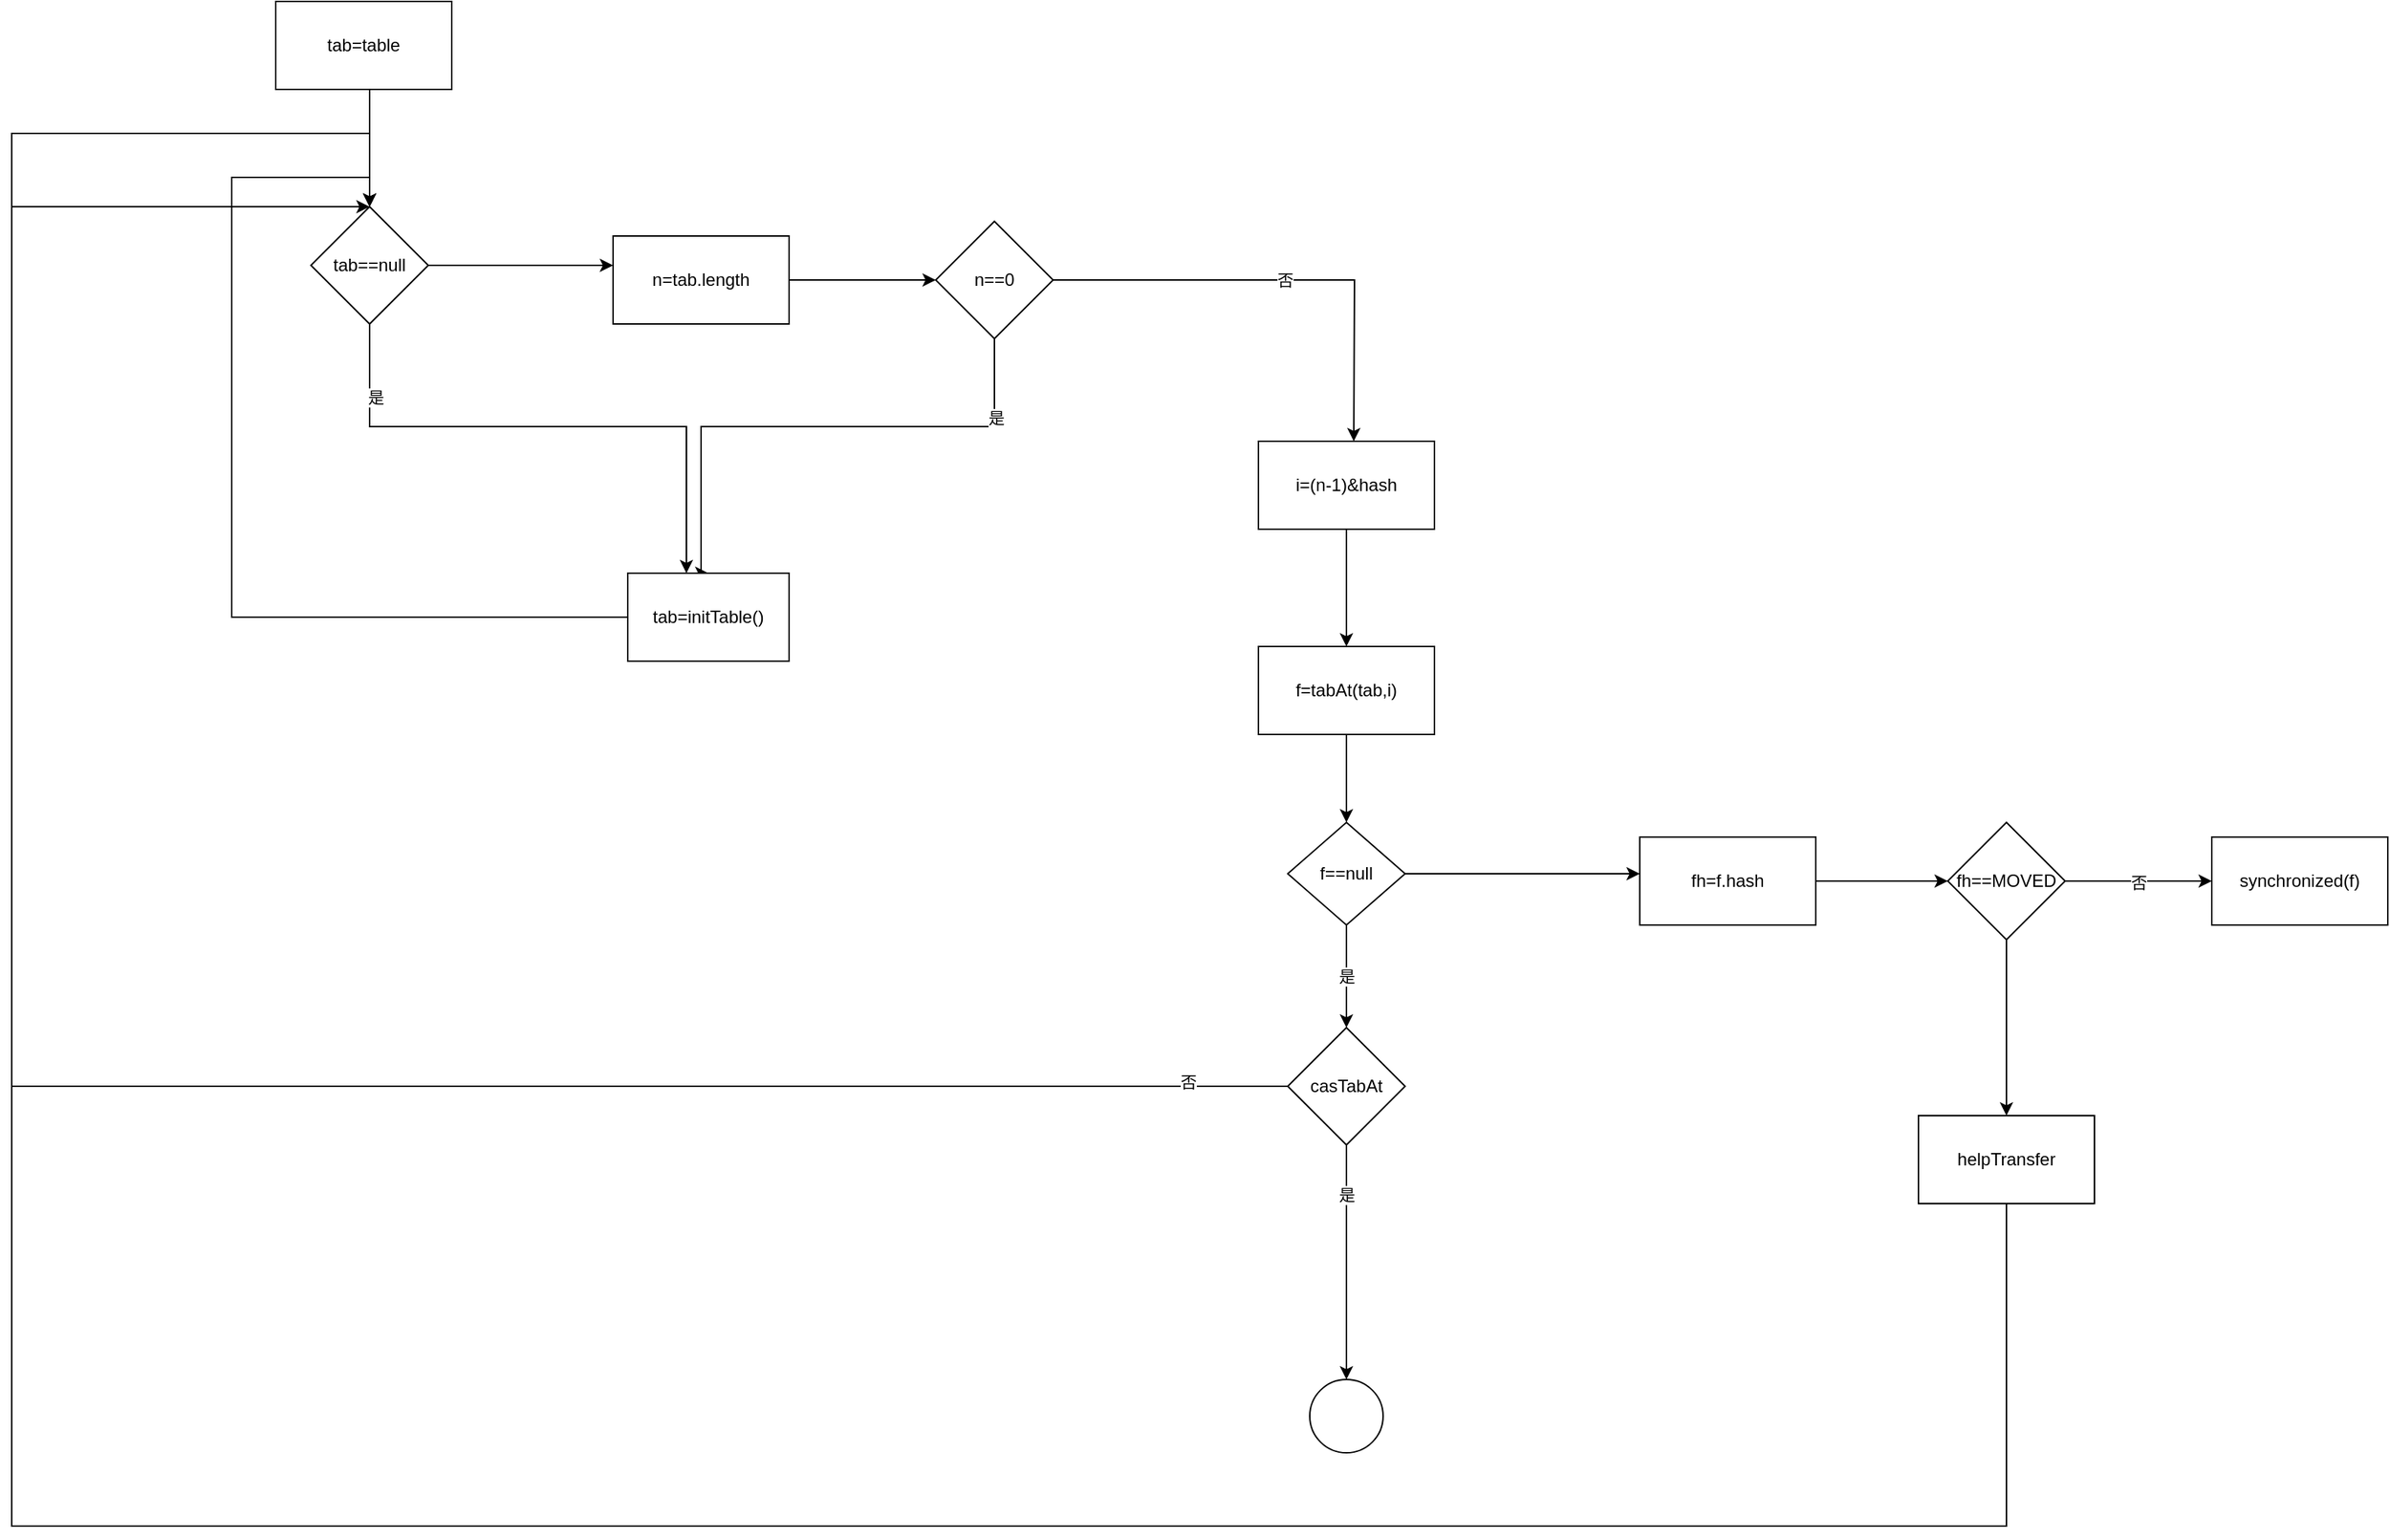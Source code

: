 <mxfile>
    <diagram id="e1Sii67Ss-wYcTvqU_6q" name="Page-1">
        <mxGraphModel dx="714" dy="443" grid="1" gridSize="10" guides="1" tooltips="1" connect="1" arrows="1" fold="1" page="1" pageScale="1" pageWidth="827" pageHeight="1169" math="0" shadow="0">
            <root>
                <mxCell id="0"/>
                <mxCell id="1" parent="0"/>
                <mxCell id="5" style="edgeStyle=orthogonalEdgeStyle;rounded=0;orthogonalLoop=1;jettySize=auto;html=1;" edge="1" parent="1" source="4">
                    <mxGeometry relative="1" as="geometry">
                        <mxPoint x="670" y="500" as="targetPoint"/>
                        <Array as="points">
                            <mxPoint x="454" y="400"/>
                            <mxPoint x="670" y="400"/>
                        </Array>
                    </mxGeometry>
                </mxCell>
                <mxCell id="15" value="是" style="edgeLabel;html=1;align=center;verticalAlign=middle;resizable=0;points=[];" vertex="1" connectable="0" parent="5">
                    <mxGeometry x="-0.744" y="4" relative="1" as="geometry">
                        <mxPoint as="offset"/>
                    </mxGeometry>
                </mxCell>
                <mxCell id="6" style="edgeStyle=orthogonalEdgeStyle;rounded=0;orthogonalLoop=1;jettySize=auto;html=1;exitX=1;exitY=0.5;exitDx=0;exitDy=0;" edge="1" parent="1" source="4">
                    <mxGeometry relative="1" as="geometry">
                        <mxPoint x="620" y="290" as="targetPoint"/>
                    </mxGeometry>
                </mxCell>
                <mxCell id="4" value="tab==null" style="rhombus;whiteSpace=wrap;html=1;" vertex="1" parent="1">
                    <mxGeometry x="414" y="250" width="80" height="80" as="geometry"/>
                </mxCell>
                <mxCell id="8" style="edgeStyle=orthogonalEdgeStyle;rounded=0;orthogonalLoop=1;jettySize=auto;html=1;" edge="1" parent="1" source="7">
                    <mxGeometry relative="1" as="geometry">
                        <mxPoint x="840" y="300" as="targetPoint"/>
                    </mxGeometry>
                </mxCell>
                <mxCell id="7" value="n=tab.length" style="whiteSpace=wrap;html=1;" vertex="1" parent="1">
                    <mxGeometry x="620" y="270" width="120" height="60" as="geometry"/>
                </mxCell>
                <mxCell id="10" style="edgeStyle=orthogonalEdgeStyle;rounded=0;orthogonalLoop=1;jettySize=auto;html=1;entryX=0.5;entryY=0;entryDx=0;entryDy=0;" edge="1" parent="1" source="9" target="11">
                    <mxGeometry relative="1" as="geometry">
                        <mxPoint x="880" y="480" as="targetPoint"/>
                        <Array as="points">
                            <mxPoint x="880" y="400"/>
                            <mxPoint x="680" y="400"/>
                        </Array>
                    </mxGeometry>
                </mxCell>
                <mxCell id="16" value="是" style="edgeLabel;html=1;align=center;verticalAlign=middle;resizable=0;points=[];" vertex="1" connectable="0" parent="10">
                    <mxGeometry x="-0.708" y="1" relative="1" as="geometry">
                        <mxPoint as="offset"/>
                    </mxGeometry>
                </mxCell>
                <mxCell id="17" value="否" style="edgeStyle=orthogonalEdgeStyle;rounded=0;orthogonalLoop=1;jettySize=auto;html=1;exitX=1;exitY=0.5;exitDx=0;exitDy=0;" edge="1" parent="1" source="9">
                    <mxGeometry relative="1" as="geometry">
                        <mxPoint x="1125.0" y="410" as="targetPoint"/>
                    </mxGeometry>
                </mxCell>
                <mxCell id="9" value="n==0" style="rhombus;whiteSpace=wrap;html=1;" vertex="1" parent="1">
                    <mxGeometry x="840" y="260" width="80" height="80" as="geometry"/>
                </mxCell>
                <mxCell id="12" style="edgeStyle=orthogonalEdgeStyle;rounded=0;orthogonalLoop=1;jettySize=auto;html=1;entryX=0.5;entryY=0;entryDx=0;entryDy=0;" edge="1" parent="1" source="11" target="4">
                    <mxGeometry relative="1" as="geometry">
                        <mxPoint x="390" y="170" as="targetPoint"/>
                        <Array as="points">
                            <mxPoint x="360" y="530"/>
                            <mxPoint x="360" y="230"/>
                            <mxPoint x="454" y="230"/>
                        </Array>
                    </mxGeometry>
                </mxCell>
                <mxCell id="11" value="tab=initTable()" style="whiteSpace=wrap;html=1;" vertex="1" parent="1">
                    <mxGeometry x="630" y="500" width="110" height="60" as="geometry"/>
                </mxCell>
                <mxCell id="14" style="edgeStyle=orthogonalEdgeStyle;rounded=0;orthogonalLoop=1;jettySize=auto;html=1;entryX=0.5;entryY=0;entryDx=0;entryDy=0;" edge="1" parent="1" source="13" target="4">
                    <mxGeometry relative="1" as="geometry">
                        <Array as="points">
                            <mxPoint x="454" y="190"/>
                            <mxPoint x="454" y="190"/>
                        </Array>
                    </mxGeometry>
                </mxCell>
                <mxCell id="13" value="tab=table" style="whiteSpace=wrap;html=1;" vertex="1" parent="1">
                    <mxGeometry x="390" y="110" width="120" height="60" as="geometry"/>
                </mxCell>
                <mxCell id="20" style="edgeStyle=orthogonalEdgeStyle;rounded=0;orthogonalLoop=1;jettySize=auto;html=1;" edge="1" parent="1" source="19">
                    <mxGeometry relative="1" as="geometry">
                        <mxPoint x="1120" y="550" as="targetPoint"/>
                    </mxGeometry>
                </mxCell>
                <mxCell id="19" value="i=(n-1)&amp;amp;hash" style="whiteSpace=wrap;html=1;" vertex="1" parent="1">
                    <mxGeometry x="1060" y="410" width="120" height="60" as="geometry"/>
                </mxCell>
                <mxCell id="22" style="edgeStyle=orthogonalEdgeStyle;rounded=0;orthogonalLoop=1;jettySize=auto;html=1;" edge="1" parent="1" source="21">
                    <mxGeometry relative="1" as="geometry">
                        <mxPoint x="1120" y="670" as="targetPoint"/>
                    </mxGeometry>
                </mxCell>
                <mxCell id="21" value="f=tabAt(tab,i)" style="whiteSpace=wrap;html=1;" vertex="1" parent="1">
                    <mxGeometry x="1060" y="550" width="120" height="60" as="geometry"/>
                </mxCell>
                <mxCell id="24" value="是" style="edgeStyle=orthogonalEdgeStyle;rounded=0;orthogonalLoop=1;jettySize=auto;html=1;" edge="1" parent="1" source="23">
                    <mxGeometry relative="1" as="geometry">
                        <mxPoint x="1120" y="810" as="targetPoint"/>
                        <Array as="points">
                            <mxPoint x="1120" y="770"/>
                            <mxPoint x="1120" y="770"/>
                        </Array>
                    </mxGeometry>
                </mxCell>
                <mxCell id="33" style="edgeStyle=orthogonalEdgeStyle;rounded=0;orthogonalLoop=1;jettySize=auto;html=1;exitX=1;exitY=0.5;exitDx=0;exitDy=0;" edge="1" parent="1" source="23">
                    <mxGeometry relative="1" as="geometry">
                        <mxPoint x="1320" y="705" as="targetPoint"/>
                    </mxGeometry>
                </mxCell>
                <mxCell id="23" value="f==null" style="rhombus;whiteSpace=wrap;html=1;" vertex="1" parent="1">
                    <mxGeometry x="1080" y="670" width="80" height="70" as="geometry"/>
                </mxCell>
                <mxCell id="28" style="edgeStyle=orthogonalEdgeStyle;rounded=0;orthogonalLoop=1;jettySize=auto;html=1;entryX=0.5;entryY=0;entryDx=0;entryDy=0;exitX=0.5;exitY=1;exitDx=0;exitDy=0;" edge="1" parent="1" source="27" target="29">
                    <mxGeometry relative="1" as="geometry">
                        <mxPoint x="920" y="1000" as="targetPoint"/>
                        <Array as="points">
                            <mxPoint x="1120" y="1040"/>
                        </Array>
                    </mxGeometry>
                </mxCell>
                <mxCell id="30" value="是" style="edgeLabel;html=1;align=center;verticalAlign=middle;resizable=0;points=[];" vertex="1" connectable="0" parent="28">
                    <mxGeometry x="-0.574" relative="1" as="geometry">
                        <mxPoint as="offset"/>
                    </mxGeometry>
                </mxCell>
                <mxCell id="31" style="edgeStyle=orthogonalEdgeStyle;rounded=0;orthogonalLoop=1;jettySize=auto;html=1;" edge="1" parent="1" source="27" target="4">
                    <mxGeometry relative="1" as="geometry">
                        <Array as="points">
                            <mxPoint x="210" y="850"/>
                            <mxPoint x="210" y="200"/>
                            <mxPoint x="454" y="200"/>
                        </Array>
                    </mxGeometry>
                </mxCell>
                <mxCell id="32" value="否" style="edgeLabel;html=1;align=center;verticalAlign=middle;resizable=0;points=[];" vertex="1" connectable="0" parent="31">
                    <mxGeometry x="-0.925" y="-3" relative="1" as="geometry">
                        <mxPoint as="offset"/>
                    </mxGeometry>
                </mxCell>
                <mxCell id="27" value="casTabAt" style="rhombus;whiteSpace=wrap;html=1;" vertex="1" parent="1">
                    <mxGeometry x="1080" y="810" width="80" height="80" as="geometry"/>
                </mxCell>
                <mxCell id="29" value="" style="ellipse;whiteSpace=wrap;html=1;aspect=fixed;" vertex="1" parent="1">
                    <mxGeometry x="1095" y="1050" width="50" height="50" as="geometry"/>
                </mxCell>
                <mxCell id="36" style="edgeStyle=orthogonalEdgeStyle;rounded=0;orthogonalLoop=1;jettySize=auto;html=1;" edge="1" parent="1" source="35">
                    <mxGeometry relative="1" as="geometry">
                        <mxPoint x="1530" y="710" as="targetPoint"/>
                    </mxGeometry>
                </mxCell>
                <mxCell id="35" value="fh=f.hash" style="whiteSpace=wrap;html=1;" vertex="1" parent="1">
                    <mxGeometry x="1320" y="680" width="120" height="60" as="geometry"/>
                </mxCell>
                <mxCell id="38" style="edgeStyle=orthogonalEdgeStyle;rounded=0;orthogonalLoop=1;jettySize=auto;html=1;exitX=0.5;exitY=1;exitDx=0;exitDy=0;" edge="1" parent="1" source="37">
                    <mxGeometry relative="1" as="geometry">
                        <mxPoint x="1570" y="870" as="targetPoint"/>
                        <Array as="points">
                            <mxPoint x="1570" y="860"/>
                        </Array>
                    </mxGeometry>
                </mxCell>
                <mxCell id="41" value="否" style="edgeStyle=orthogonalEdgeStyle;rounded=0;orthogonalLoop=1;jettySize=auto;html=1;exitX=1;exitY=0.5;exitDx=0;exitDy=0;" edge="1" parent="1" source="37">
                    <mxGeometry relative="1" as="geometry">
                        <mxPoint x="1710" y="710" as="targetPoint"/>
                    </mxGeometry>
                </mxCell>
                <mxCell id="37" value="fh==MOVED" style="rhombus;whiteSpace=wrap;html=1;" vertex="1" parent="1">
                    <mxGeometry x="1530" y="670" width="80" height="80" as="geometry"/>
                </mxCell>
                <mxCell id="40" style="edgeStyle=orthogonalEdgeStyle;rounded=0;orthogonalLoop=1;jettySize=auto;html=1;entryX=0.5;entryY=0;entryDx=0;entryDy=0;" edge="1" parent="1" source="39" target="4">
                    <mxGeometry relative="1" as="geometry">
                        <mxPoint x="1570" y="1200" as="targetPoint"/>
                        <Array as="points">
                            <mxPoint x="1570" y="1150"/>
                            <mxPoint x="210" y="1150"/>
                            <mxPoint x="210" y="250"/>
                        </Array>
                    </mxGeometry>
                </mxCell>
                <mxCell id="39" value="helpTransfer" style="whiteSpace=wrap;html=1;" vertex="1" parent="1">
                    <mxGeometry x="1510" y="870" width="120" height="60" as="geometry"/>
                </mxCell>
                <mxCell id="42" value="synchronized(f)" style="whiteSpace=wrap;html=1;" vertex="1" parent="1">
                    <mxGeometry x="1710" y="680" width="120" height="60" as="geometry"/>
                </mxCell>
            </root>
        </mxGraphModel>
    </diagram>
</mxfile>